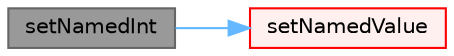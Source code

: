 digraph "setNamedInt"
{
 // LATEX_PDF_SIZE
  bgcolor="transparent";
  edge [fontname=Helvetica,fontsize=10,labelfontname=Helvetica,labelfontsize=10];
  node [fontname=Helvetica,fontsize=10,shape=box,height=0.2,width=0.4];
  rankdir="LR";
  Node1 [id="Node000001",label="setNamedInt",height=0.2,width=0.4,color="gray40", fillcolor="grey60", style="filled", fontcolor="black",tooltip=" "];
  Node1 -> Node2 [id="edge1_Node000001_Node000002",color="steelblue1",style="solid",tooltip=" "];
  Node2 [id="Node000002",label="setNamedValue",height=0.2,width=0.4,color="red", fillcolor="#FFF0F0", style="filled",URL="$classFoam_1_1simpleObjectRegistry.html#afad7ceb8125bda009193b19e7222d11d",tooltip=" "];
}

